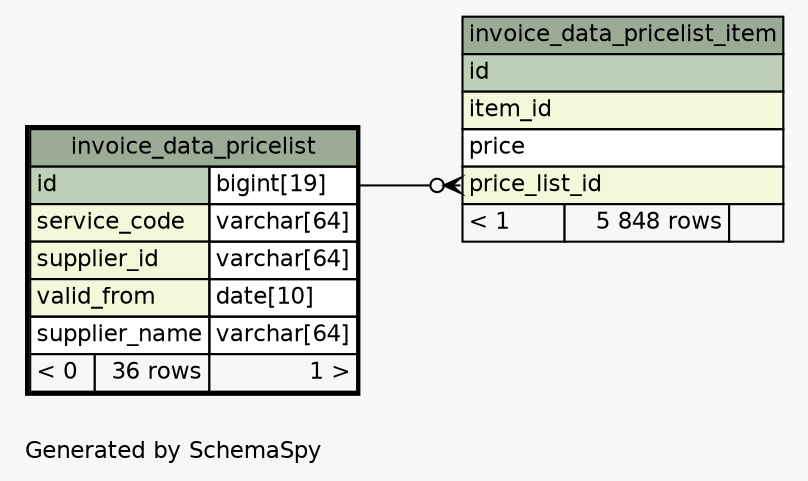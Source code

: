 // dot 2.38.0 on Windows 8.1 6.3
// SchemaSpy rev 590
digraph "oneDegreeRelationshipsDiagram" {
  graph [
    rankdir="RL"
    bgcolor="#f7f7f7"
    label="\nGenerated by SchemaSpy"
    labeljust="l"
    nodesep="0.18"
    ranksep="0.46"
    fontname="Helvetica"
    fontsize="11"
  ];
  node [
    fontname="Helvetica"
    fontsize="11"
    shape="plaintext"
  ];
  edge [
    arrowsize="0.8"
  ];
  "invoice_data_pricelist_item":"price_list_id":w -> "invoice_data_pricelist":"id.type":e [arrowhead=none dir=back arrowtail=crowodot];
  "invoice_data_pricelist" [
    label=<
    <TABLE BORDER="2" CELLBORDER="1" CELLSPACING="0" BGCOLOR="#ffffff">
      <TR><TD COLSPAN="3" BGCOLOR="#9bab96" ALIGN="CENTER">invoice_data_pricelist</TD></TR>
      <TR><TD PORT="id" COLSPAN="2" BGCOLOR="#bed1b8" ALIGN="LEFT">id</TD><TD PORT="id.type" ALIGN="LEFT">bigint[19]</TD></TR>
      <TR><TD PORT="service_code" COLSPAN="2" BGCOLOR="#f4f7da" ALIGN="LEFT">service_code</TD><TD PORT="service_code.type" ALIGN="LEFT">varchar[64]</TD></TR>
      <TR><TD PORT="supplier_id" COLSPAN="2" BGCOLOR="#f4f7da" ALIGN="LEFT">supplier_id</TD><TD PORT="supplier_id.type" ALIGN="LEFT">varchar[64]</TD></TR>
      <TR><TD PORT="valid_from" COLSPAN="2" BGCOLOR="#f4f7da" ALIGN="LEFT">valid_from</TD><TD PORT="valid_from.type" ALIGN="LEFT">date[10]</TD></TR>
      <TR><TD PORT="supplier_name" COLSPAN="2" ALIGN="LEFT">supplier_name</TD><TD PORT="supplier_name.type" ALIGN="LEFT">varchar[64]</TD></TR>
      <TR><TD ALIGN="LEFT" BGCOLOR="#f7f7f7">&lt; 0</TD><TD ALIGN="RIGHT" BGCOLOR="#f7f7f7">36 rows</TD><TD ALIGN="RIGHT" BGCOLOR="#f7f7f7">1 &gt;</TD></TR>
    </TABLE>>
    URL="invoice_data_pricelist.html"
    tooltip="invoice_data_pricelist"
  ];
  "invoice_data_pricelist_item" [
    label=<
    <TABLE BORDER="0" CELLBORDER="1" CELLSPACING="0" BGCOLOR="#ffffff">
      <TR><TD COLSPAN="3" BGCOLOR="#9bab96" ALIGN="CENTER">invoice_data_pricelist_item</TD></TR>
      <TR><TD PORT="id" COLSPAN="3" BGCOLOR="#bed1b8" ALIGN="LEFT">id</TD></TR>
      <TR><TD PORT="item_id" COLSPAN="3" BGCOLOR="#f4f7da" ALIGN="LEFT">item_id</TD></TR>
      <TR><TD PORT="price" COLSPAN="3" ALIGN="LEFT">price</TD></TR>
      <TR><TD PORT="price_list_id" COLSPAN="3" BGCOLOR="#f4f7da" ALIGN="LEFT">price_list_id</TD></TR>
      <TR><TD ALIGN="LEFT" BGCOLOR="#f7f7f7">&lt; 1</TD><TD ALIGN="RIGHT" BGCOLOR="#f7f7f7">5 848 rows</TD><TD ALIGN="RIGHT" BGCOLOR="#f7f7f7">  </TD></TR>
    </TABLE>>
    URL="invoice_data_pricelist_item.html"
    tooltip="invoice_data_pricelist_item"
  ];
}
